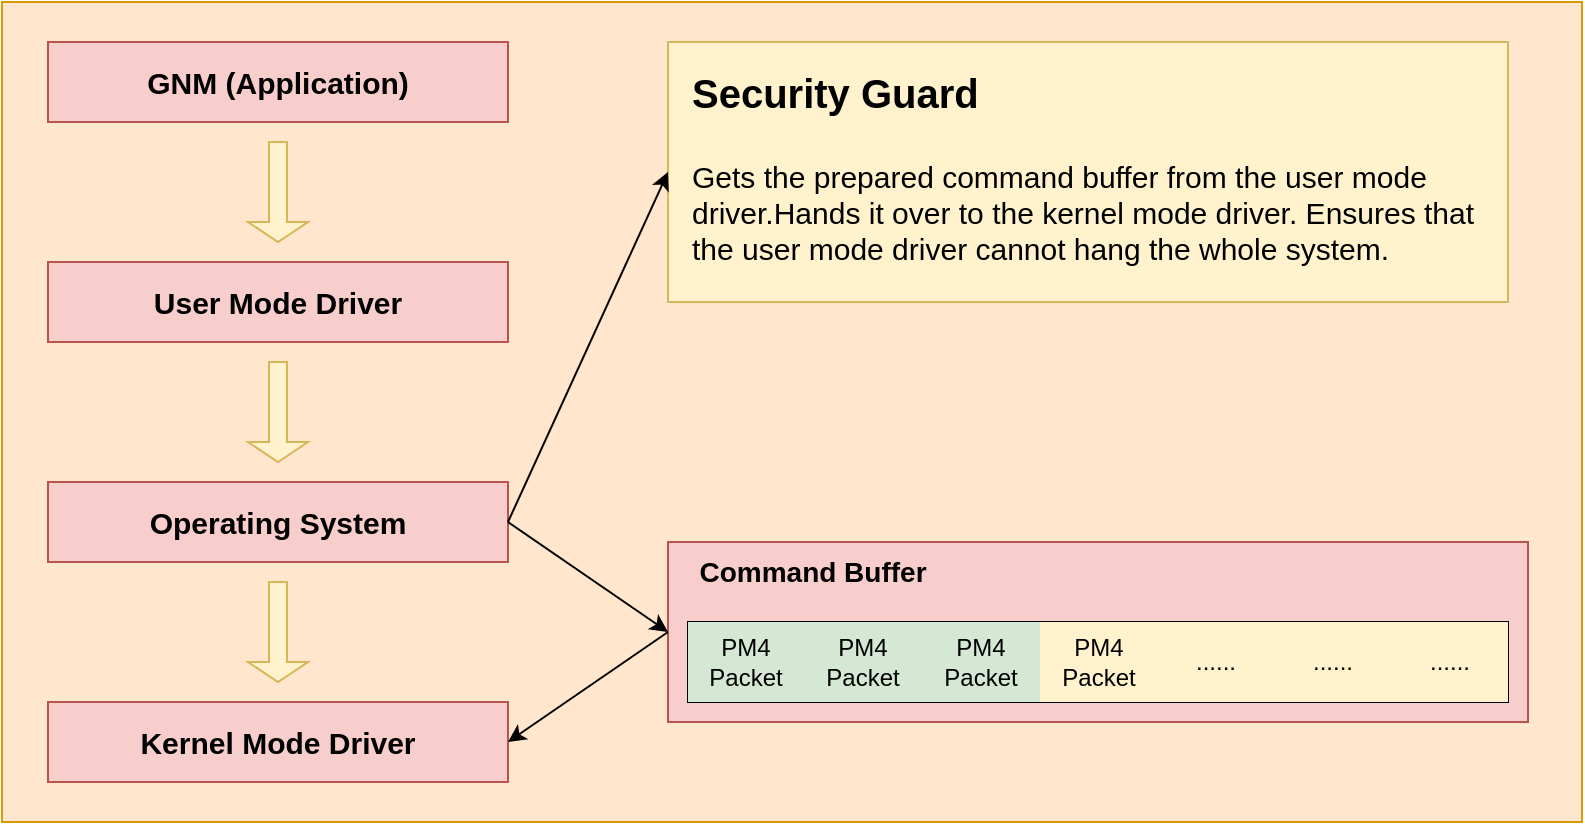 <mxfile version="24.2.5" type="device">
  <diagram name="Page-1" id="0EtKFH_yeUswPPRqUbHq">
    <mxGraphModel dx="2074" dy="1205" grid="1" gridSize="10" guides="1" tooltips="1" connect="1" arrows="1" fold="1" page="1" pageScale="1" pageWidth="827" pageHeight="1169" math="0" shadow="0">
      <root>
        <mxCell id="0" />
        <mxCell id="1" parent="0" />
        <mxCell id="QSqcfk-7Tip9ZLl0hiTW-13" value="" style="rounded=0;whiteSpace=wrap;html=1;fillColor=#ffe6cc;strokeColor=#d79b00;" vertex="1" parent="1">
          <mxGeometry x="37" y="370" width="790" height="410" as="geometry" />
        </mxCell>
        <mxCell id="QSqcfk-7Tip9ZLl0hiTW-18" value="" style="rounded=0;whiteSpace=wrap;html=1;fillColor=#fff2cc;strokeColor=#d6b656;" vertex="1" parent="1">
          <mxGeometry x="370" y="390" width="420" height="130" as="geometry" />
        </mxCell>
        <mxCell id="QSqcfk-7Tip9ZLl0hiTW-1" value="GNM (Application)" style="rounded=0;whiteSpace=wrap;html=1;fontSize=15;fontStyle=1;fillColor=#f8cecc;strokeColor=#b85450;" vertex="1" parent="1">
          <mxGeometry x="60" y="390" width="230" height="40" as="geometry" />
        </mxCell>
        <mxCell id="QSqcfk-7Tip9ZLl0hiTW-2" value="User Mode Driver" style="rounded=0;whiteSpace=wrap;html=1;fontSize=15;fontStyle=1;fillColor=#f8cecc;strokeColor=#b85450;" vertex="1" parent="1">
          <mxGeometry x="60" y="500" width="230" height="40" as="geometry" />
        </mxCell>
        <mxCell id="QSqcfk-7Tip9ZLl0hiTW-3" value="Operating System" style="rounded=0;whiteSpace=wrap;html=1;fontSize=15;fontStyle=1;fillColor=#f8cecc;strokeColor=#b85450;" vertex="1" parent="1">
          <mxGeometry x="60" y="610" width="230" height="40" as="geometry" />
        </mxCell>
        <mxCell id="QSqcfk-7Tip9ZLl0hiTW-4" value="Kernel Mode Driver" style="rounded=0;whiteSpace=wrap;html=1;fontSize=15;fontStyle=1;fillColor=#f8cecc;strokeColor=#b85450;" vertex="1" parent="1">
          <mxGeometry x="60" y="720" width="230" height="40" as="geometry" />
        </mxCell>
        <mxCell id="QSqcfk-7Tip9ZLl0hiTW-7" value="Security Guard" style="text;html=1;align=left;verticalAlign=middle;whiteSpace=wrap;rounded=0;fontStyle=1;fontSize=20;" vertex="1" parent="1">
          <mxGeometry x="380" y="400" width="286" height="30" as="geometry" />
        </mxCell>
        <mxCell id="QSqcfk-7Tip9ZLl0hiTW-8" value="Gets the prepared command buffer from the user mode driver.Hands it over to the kernel mode driver. Ensures that the user mode driver cannot hang the whole system." style="text;html=1;align=left;verticalAlign=middle;whiteSpace=wrap;rounded=0;fontStyle=0;fontSize=15;" vertex="1" parent="1">
          <mxGeometry x="380" y="440" width="406" height="70" as="geometry" />
        </mxCell>
        <mxCell id="QSqcfk-7Tip9ZLl0hiTW-14" value="" style="shape=singleArrow;direction=south;whiteSpace=wrap;html=1;fillColor=#fff2cc;strokeColor=#d6b656;" vertex="1" parent="1">
          <mxGeometry x="160" y="440" width="30" height="50" as="geometry" />
        </mxCell>
        <mxCell id="QSqcfk-7Tip9ZLl0hiTW-15" value="" style="shape=singleArrow;direction=south;whiteSpace=wrap;html=1;fillColor=#fff2cc;strokeColor=#d6b656;" vertex="1" parent="1">
          <mxGeometry x="160" y="550" width="30" height="50" as="geometry" />
        </mxCell>
        <mxCell id="QSqcfk-7Tip9ZLl0hiTW-17" value="" style="shape=singleArrow;direction=south;whiteSpace=wrap;html=1;fillColor=#fff2cc;strokeColor=#d6b656;" vertex="1" parent="1">
          <mxGeometry x="160" y="660" width="30" height="50" as="geometry" />
        </mxCell>
        <mxCell id="QSqcfk-7Tip9ZLl0hiTW-31" value="" style="rounded=0;whiteSpace=wrap;html=1;fillColor=#f8cecc;strokeColor=#b85450;" vertex="1" parent="1">
          <mxGeometry x="370" y="640" width="430" height="90" as="geometry" />
        </mxCell>
        <mxCell id="QSqcfk-7Tip9ZLl0hiTW-32" value="" style="shape=table;startSize=0;container=1;collapsible=0;childLayout=tableLayout;fontSize=16;" vertex="1" parent="1">
          <mxGeometry x="380" y="680" width="410" height="40" as="geometry" />
        </mxCell>
        <mxCell id="QSqcfk-7Tip9ZLl0hiTW-33" value="" style="shape=tableRow;horizontal=0;startSize=0;swimlaneHead=0;swimlaneBody=0;strokeColor=inherit;top=0;left=0;bottom=0;right=0;collapsible=0;dropTarget=0;fillColor=none;points=[[0,0.5],[1,0.5]];portConstraint=eastwest;fontSize=16;" vertex="1" parent="QSqcfk-7Tip9ZLl0hiTW-32">
          <mxGeometry width="410" height="40" as="geometry" />
        </mxCell>
        <mxCell id="QSqcfk-7Tip9ZLl0hiTW-34" value="PM4 Packet" style="shape=partialRectangle;html=1;whiteSpace=wrap;connectable=0;strokeColor=#82b366;overflow=hidden;fillColor=#d5e8d4;top=0;left=0;bottom=0;right=0;pointerEvents=1;fontSize=12;" vertex="1" parent="QSqcfk-7Tip9ZLl0hiTW-33">
          <mxGeometry width="58" height="40" as="geometry">
            <mxRectangle width="58" height="40" as="alternateBounds" />
          </mxGeometry>
        </mxCell>
        <mxCell id="QSqcfk-7Tip9ZLl0hiTW-35" value="PM4 Packet" style="shape=partialRectangle;html=1;whiteSpace=wrap;connectable=0;strokeColor=#82b366;overflow=hidden;fillColor=#d5e8d4;top=0;left=0;bottom=0;right=0;pointerEvents=1;fontSize=12;" vertex="1" parent="QSqcfk-7Tip9ZLl0hiTW-33">
          <mxGeometry x="58" width="59" height="40" as="geometry">
            <mxRectangle width="59" height="40" as="alternateBounds" />
          </mxGeometry>
        </mxCell>
        <mxCell id="QSqcfk-7Tip9ZLl0hiTW-36" value="PM4 Packet" style="shape=partialRectangle;html=1;whiteSpace=wrap;connectable=0;strokeColor=#82b366;overflow=hidden;fillColor=#d5e8d4;top=0;left=0;bottom=0;right=0;pointerEvents=1;fontSize=12;" vertex="1" parent="QSqcfk-7Tip9ZLl0hiTW-33">
          <mxGeometry x="117" width="59" height="40" as="geometry">
            <mxRectangle width="59" height="40" as="alternateBounds" />
          </mxGeometry>
        </mxCell>
        <mxCell id="QSqcfk-7Tip9ZLl0hiTW-37" value="PM4 Packet" style="shape=partialRectangle;html=1;whiteSpace=wrap;connectable=0;strokeColor=#d6b656;overflow=hidden;fillColor=#fff2cc;top=0;left=0;bottom=0;right=0;pointerEvents=1;fontSize=12;" vertex="1" parent="QSqcfk-7Tip9ZLl0hiTW-33">
          <mxGeometry x="176" width="59" height="40" as="geometry">
            <mxRectangle width="59" height="40" as="alternateBounds" />
          </mxGeometry>
        </mxCell>
        <mxCell id="QSqcfk-7Tip9ZLl0hiTW-38" value="......" style="shape=partialRectangle;html=1;whiteSpace=wrap;connectable=0;strokeColor=#d6b656;overflow=hidden;fillColor=#fff2cc;top=0;left=0;bottom=0;right=0;pointerEvents=1;fontSize=12;" vertex="1" parent="QSqcfk-7Tip9ZLl0hiTW-33">
          <mxGeometry x="235" width="58" height="40" as="geometry">
            <mxRectangle width="58" height="40" as="alternateBounds" />
          </mxGeometry>
        </mxCell>
        <mxCell id="QSqcfk-7Tip9ZLl0hiTW-39" value="......" style="shape=partialRectangle;html=1;whiteSpace=wrap;connectable=0;strokeColor=#d6b656;overflow=hidden;fillColor=#fff2cc;top=0;left=0;bottom=0;right=0;pointerEvents=1;fontSize=12;" vertex="1" parent="QSqcfk-7Tip9ZLl0hiTW-33">
          <mxGeometry x="293" width="59" height="40" as="geometry">
            <mxRectangle width="59" height="40" as="alternateBounds" />
          </mxGeometry>
        </mxCell>
        <mxCell id="QSqcfk-7Tip9ZLl0hiTW-40" value="......" style="shape=partialRectangle;html=1;whiteSpace=wrap;connectable=0;strokeColor=#d6b656;overflow=hidden;fillColor=#fff2cc;top=0;left=0;bottom=0;right=0;pointerEvents=1;fontSize=12;" vertex="1" parent="QSqcfk-7Tip9ZLl0hiTW-33">
          <mxGeometry x="352" width="58" height="40" as="geometry">
            <mxRectangle width="58" height="40" as="alternateBounds" />
          </mxGeometry>
        </mxCell>
        <mxCell id="QSqcfk-7Tip9ZLl0hiTW-41" value="Command Buffer" style="text;html=1;align=center;verticalAlign=middle;whiteSpace=wrap;rounded=0;fontStyle=1;fontSize=14;" vertex="1" parent="1">
          <mxGeometry x="373" y="640" width="139" height="30" as="geometry" />
        </mxCell>
        <mxCell id="QSqcfk-7Tip9ZLl0hiTW-42" value="" style="endArrow=classic;html=1;rounded=0;exitX=1;exitY=0.5;exitDx=0;exitDy=0;entryX=0;entryY=0.5;entryDx=0;entryDy=0;" edge="1" parent="1" source="QSqcfk-7Tip9ZLl0hiTW-3" target="QSqcfk-7Tip9ZLl0hiTW-31">
          <mxGeometry width="50" height="50" relative="1" as="geometry">
            <mxPoint x="390" y="640" as="sourcePoint" />
            <mxPoint x="440" y="590" as="targetPoint" />
          </mxGeometry>
        </mxCell>
        <mxCell id="QSqcfk-7Tip9ZLl0hiTW-43" value="" style="endArrow=classic;html=1;rounded=0;exitX=0;exitY=0.5;exitDx=0;exitDy=0;entryX=1;entryY=0.5;entryDx=0;entryDy=0;" edge="1" parent="1" source="QSqcfk-7Tip9ZLl0hiTW-31" target="QSqcfk-7Tip9ZLl0hiTW-4">
          <mxGeometry width="50" height="50" relative="1" as="geometry">
            <mxPoint x="300" y="640" as="sourcePoint" />
            <mxPoint x="380" y="695" as="targetPoint" />
          </mxGeometry>
        </mxCell>
        <mxCell id="QSqcfk-7Tip9ZLl0hiTW-44" value="" style="endArrow=classic;html=1;rounded=0;exitX=1;exitY=0.5;exitDx=0;exitDy=0;entryX=0;entryY=0.5;entryDx=0;entryDy=0;" edge="1" parent="1" source="QSqcfk-7Tip9ZLl0hiTW-3" target="QSqcfk-7Tip9ZLl0hiTW-18">
          <mxGeometry width="50" height="50" relative="1" as="geometry">
            <mxPoint x="300" y="640" as="sourcePoint" />
            <mxPoint x="380" y="695" as="targetPoint" />
          </mxGeometry>
        </mxCell>
      </root>
    </mxGraphModel>
  </diagram>
</mxfile>
